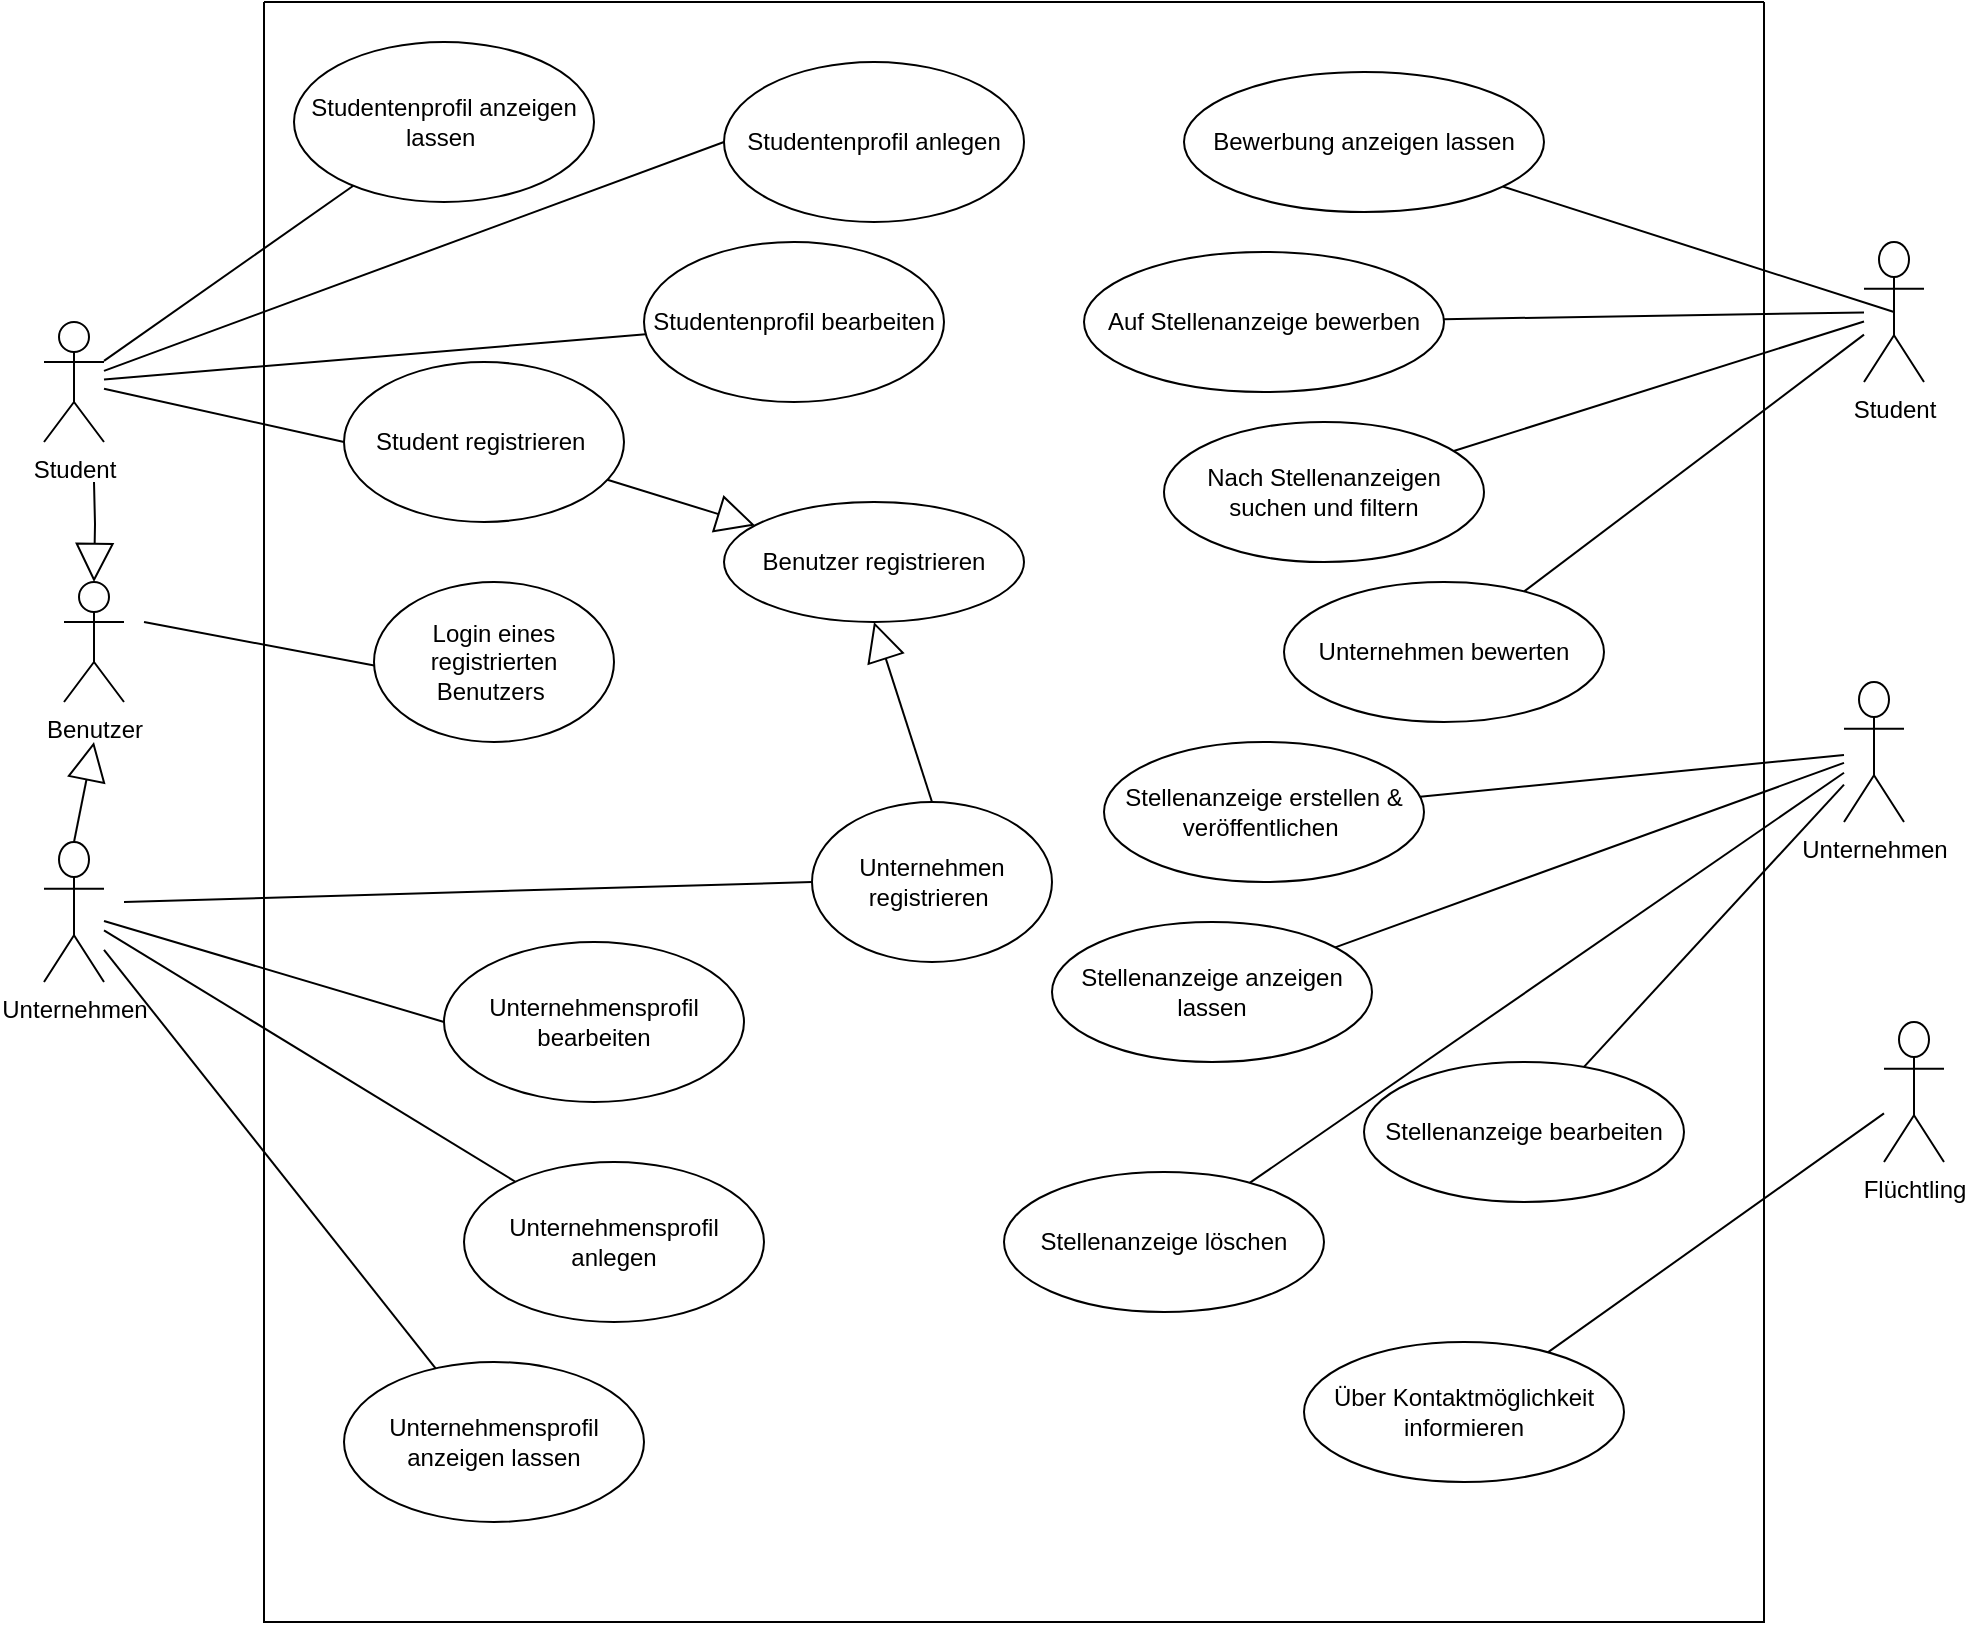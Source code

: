 <mxfile version="15.5.4" type="embed"><diagram id="XU7jHyTCbOE4DCWEQpca" name="Page-1"><mxGraphModel dx="1525" dy="2264" grid="1" gridSize="10" guides="1" tooltips="1" connect="1" arrows="1" fold="1" page="1" pageScale="1" pageWidth="827" pageHeight="1169" math="0" shadow="0"><root><mxCell id="0"/><mxCell id="1" parent="0"/><mxCell id="XecausT98CZ5SgeFrqNB-6" value="" style="edgeStyle=orthogonalEdgeStyle;rounded=0;orthogonalLoop=1;jettySize=auto;html=1;endArrow=block;endFill=0;endSize=17;entryX=0.5;entryY=0;entryDx=0;entryDy=0;entryPerimeter=0;" parent="1" target="XecausT98CZ5SgeFrqNB-4" edge="1"><mxGeometry relative="1" as="geometry"><mxPoint x="55" y="210" as="sourcePoint"/><mxPoint x="55" y="250" as="targetPoint"/></mxGeometry></mxCell><mxCell id="5" style="edgeStyle=none;rounded=0;orthogonalLoop=1;jettySize=auto;html=1;entryX=0;entryY=0.5;entryDx=0;entryDy=0;endArrow=none;endFill=0;" parent="1" source="XecausT98CZ5SgeFrqNB-3" target="2" edge="1"><mxGeometry relative="1" as="geometry"/></mxCell><mxCell id="22" style="edgeStyle=none;rounded=0;orthogonalLoop=1;jettySize=auto;html=1;endArrow=none;endFill=0;" parent="1" source="XecausT98CZ5SgeFrqNB-3" target="20" edge="1"><mxGeometry relative="1" as="geometry"/></mxCell><mxCell id="23" style="edgeStyle=none;rounded=0;orthogonalLoop=1;jettySize=auto;html=1;endArrow=none;endFill=0;" parent="1" source="XecausT98CZ5SgeFrqNB-3" target="21" edge="1"><mxGeometry relative="1" as="geometry"/></mxCell><mxCell id="XecausT98CZ5SgeFrqNB-3" value="Student" style="shape=umlActor;verticalLabelPosition=bottom;verticalAlign=top;html=1;outlineConnect=0;" parent="1" vertex="1"><mxGeometry x="30" y="130" width="30" height="60" as="geometry"/></mxCell><mxCell id="XecausT98CZ5SgeFrqNB-4" value="Benutzer" style="shape=umlActor;verticalLabelPosition=bottom;verticalAlign=top;html=1;outlineConnect=0;" parent="1" vertex="1"><mxGeometry x="40" y="260" width="30" height="60" as="geometry"/></mxCell><mxCell id="4" style="rounded=0;orthogonalLoop=1;jettySize=auto;html=1;endArrow=none;endFill=0;" parent="1" source="XecausT98CZ5SgeFrqNB-5" target="3" edge="1"><mxGeometry relative="1" as="geometry"/></mxCell><mxCell id="7" style="edgeStyle=none;rounded=0;orthogonalLoop=1;jettySize=auto;html=1;endArrow=none;endFill=0;" parent="1" source="XecausT98CZ5SgeFrqNB-5" target="6" edge="1"><mxGeometry relative="1" as="geometry"/></mxCell><mxCell id="19" style="edgeStyle=none;rounded=0;orthogonalLoop=1;jettySize=auto;html=1;entryX=0;entryY=0.5;entryDx=0;entryDy=0;endArrow=none;endFill=0;" parent="1" source="XecausT98CZ5SgeFrqNB-5" target="18" edge="1"><mxGeometry relative="1" as="geometry"/></mxCell><mxCell id="XecausT98CZ5SgeFrqNB-5" value="Unternehmen" style="shape=umlActor;verticalLabelPosition=bottom;verticalAlign=top;html=1;outlineConnect=0;" parent="1" vertex="1"><mxGeometry x="30" y="390" width="30" height="70" as="geometry"/></mxCell><mxCell id="XecausT98CZ5SgeFrqNB-7" value="" style="endArrow=block;html=1;rounded=0;exitX=0.5;exitY=0;exitDx=0;exitDy=0;exitPerimeter=0;endFill=0;endSize=17;" parent="1" source="XecausT98CZ5SgeFrqNB-5" edge="1"><mxGeometry width="50" height="50" relative="1" as="geometry"><mxPoint x="30" y="390" as="sourcePoint"/><mxPoint x="55" y="340" as="targetPoint"/></mxGeometry></mxCell><mxCell id="XecausT98CZ5SgeFrqNB-12" value="" style="endArrow=none;html=1;rounded=0;entryX=0;entryY=0.5;entryDx=0;entryDy=0;" parent="1" target="XecausT98CZ5SgeFrqNB-2" edge="1"><mxGeometry width="50" height="50" relative="1" as="geometry"><mxPoint x="70" y="420" as="sourcePoint"/><mxPoint x="200" y="360" as="targetPoint"/></mxGeometry></mxCell><mxCell id="XecausT98CZ5SgeFrqNB-13" value="" style="endArrow=none;html=1;rounded=0;entryX=0;entryY=0.5;entryDx=0;entryDy=0;" parent="1" source="XecausT98CZ5SgeFrqNB-3" target="XecausT98CZ5SgeFrqNB-14" edge="1"><mxGeometry width="50" height="50" relative="1" as="geometry"><mxPoint x="130" y="210" as="sourcePoint"/><mxPoint x="180" y="160" as="targetPoint"/></mxGeometry></mxCell><mxCell id="XecausT98CZ5SgeFrqNB-23" value="" style="endArrow=none;html=1;rounded=0;endSize=17;entryX=0.001;entryY=0.522;entryDx=0;entryDy=0;entryPerimeter=0;" parent="1" target="XecausT98CZ5SgeFrqNB-22" edge="1"><mxGeometry width="50" height="50" relative="1" as="geometry"><mxPoint x="80" y="280" as="sourcePoint"/><mxPoint x="160" y="310" as="targetPoint"/></mxGeometry></mxCell><mxCell id="XecausT98CZ5SgeFrqNB-24" value="" style="swimlane;startSize=0;" parent="1" vertex="1"><mxGeometry x="140" y="-30" width="750" height="810" as="geometry"/></mxCell><mxCell id="XecausT98CZ5SgeFrqNB-2" value="Unternehmen registrieren&amp;nbsp;" style="ellipse;whiteSpace=wrap;html=1;" parent="XecausT98CZ5SgeFrqNB-24" vertex="1"><mxGeometry x="274" y="400" width="120" height="80" as="geometry"/></mxCell><mxCell id="XecausT98CZ5SgeFrqNB-14" value="Student registrieren&amp;nbsp;" style="ellipse;whiteSpace=wrap;html=1;" parent="XecausT98CZ5SgeFrqNB-24" vertex="1"><mxGeometry x="40" y="180" width="140" height="80" as="geometry"/></mxCell><mxCell id="XecausT98CZ5SgeFrqNB-1" value="Benutzer registrieren" style="ellipse;whiteSpace=wrap;html=1;" parent="XecausT98CZ5SgeFrqNB-24" vertex="1"><mxGeometry x="230" y="250" width="150" height="60" as="geometry"/></mxCell><mxCell id="XecausT98CZ5SgeFrqNB-8" value="" style="endArrow=block;html=1;rounded=0;endFill=0;endSize=17;" parent="XecausT98CZ5SgeFrqNB-24" source="XecausT98CZ5SgeFrqNB-14" target="XecausT98CZ5SgeFrqNB-1" edge="1"><mxGeometry width="50" height="50" relative="1" as="geometry"><mxPoint x="290" y="150" as="sourcePoint"/><mxPoint x="230" y="190" as="targetPoint"/></mxGeometry></mxCell><mxCell id="XecausT98CZ5SgeFrqNB-15" value="" style="endArrow=block;html=1;rounded=0;exitX=0.5;exitY=0;exitDx=0;exitDy=0;entryX=0.5;entryY=1;entryDx=0;entryDy=0;endFill=0;endSize=17;" parent="XecausT98CZ5SgeFrqNB-24" source="XecausT98CZ5SgeFrqNB-2" target="XecausT98CZ5SgeFrqNB-1" edge="1"><mxGeometry width="50" height="50" relative="1" as="geometry"><mxPoint x="310" y="330" as="sourcePoint"/><mxPoint x="360" y="280" as="targetPoint"/></mxGeometry></mxCell><mxCell id="XecausT98CZ5SgeFrqNB-22" value="Login eines registrierten Benutzers&amp;nbsp;" style="ellipse;whiteSpace=wrap;html=1;" parent="XecausT98CZ5SgeFrqNB-24" vertex="1"><mxGeometry x="55" y="290" width="120" height="80" as="geometry"/></mxCell><mxCell id="2" value="Studentenprofil anlegen" style="ellipse;whiteSpace=wrap;html=1;" parent="XecausT98CZ5SgeFrqNB-24" vertex="1"><mxGeometry x="230" y="30" width="150" height="80" as="geometry"/></mxCell><mxCell id="3" value="Unternehmensprofil anlegen" style="ellipse;whiteSpace=wrap;html=1;" parent="XecausT98CZ5SgeFrqNB-24" vertex="1"><mxGeometry x="100" y="580" width="150" height="80" as="geometry"/></mxCell><mxCell id="6" value="Unternehmensprofil anzeigen lassen" style="ellipse;whiteSpace=wrap;html=1;" parent="XecausT98CZ5SgeFrqNB-24" vertex="1"><mxGeometry x="40" y="680" width="150" height="80" as="geometry"/></mxCell><mxCell id="18" value="Unternehmensprofil bearbeiten" style="ellipse;whiteSpace=wrap;html=1;" parent="XecausT98CZ5SgeFrqNB-24" vertex="1"><mxGeometry x="90" y="470" width="150" height="80" as="geometry"/></mxCell><mxCell id="20" value="Studentenprofil bearbeiten" style="ellipse;whiteSpace=wrap;html=1;" parent="XecausT98CZ5SgeFrqNB-24" vertex="1"><mxGeometry x="190" y="120" width="150" height="80" as="geometry"/></mxCell><mxCell id="21" value="Studentenprofil anzeigen lassen&amp;nbsp;" style="ellipse;whiteSpace=wrap;html=1;" parent="XecausT98CZ5SgeFrqNB-24" vertex="1"><mxGeometry x="15" y="20" width="150" height="80" as="geometry"/></mxCell><mxCell id="25" value="Stellenanzeige erstellen &amp;amp; veröffentlichen&amp;nbsp;" style="ellipse;whiteSpace=wrap;html=1;" parent="XecausT98CZ5SgeFrqNB-24" vertex="1"><mxGeometry x="420" y="370" width="160" height="70" as="geometry"/></mxCell><mxCell id="27" value="Nach Stellenanzeigen suchen und filtern" style="ellipse;whiteSpace=wrap;html=1;" parent="XecausT98CZ5SgeFrqNB-24" vertex="1"><mxGeometry x="450" y="210" width="160" height="70" as="geometry"/></mxCell><mxCell id="28" value="Auf Stellenanzeige bewerben" style="ellipse;whiteSpace=wrap;html=1;" parent="XecausT98CZ5SgeFrqNB-24" vertex="1"><mxGeometry x="410" y="125" width="180" height="70" as="geometry"/></mxCell><mxCell id="35" value="Über Kontaktmöglichkeit informieren" style="ellipse;whiteSpace=wrap;html=1;" parent="XecausT98CZ5SgeFrqNB-24" vertex="1"><mxGeometry x="520" y="670" width="160" height="70" as="geometry"/></mxCell><mxCell id="39" value="Stellenanzeige anzeigen lassen" style="ellipse;whiteSpace=wrap;html=1;" parent="XecausT98CZ5SgeFrqNB-24" vertex="1"><mxGeometry x="394" y="460" width="160" height="70" as="geometry"/></mxCell><mxCell id="40" value="Stellenanzeige bearbeiten" style="ellipse;whiteSpace=wrap;html=1;" parent="XecausT98CZ5SgeFrqNB-24" vertex="1"><mxGeometry x="550" y="530" width="160" height="70" as="geometry"/></mxCell><mxCell id="41" value="Stellenanzeige löschen" style="ellipse;whiteSpace=wrap;html=1;" parent="XecausT98CZ5SgeFrqNB-24" vertex="1"><mxGeometry x="370" y="585" width="160" height="70" as="geometry"/></mxCell><mxCell id="45" value="Bewerbung anzeigen lassen" style="ellipse;whiteSpace=wrap;html=1;" vertex="1" parent="XecausT98CZ5SgeFrqNB-24"><mxGeometry x="460" y="35" width="180" height="70" as="geometry"/></mxCell><mxCell id="47" value="Unternehmen bewerten" style="ellipse;whiteSpace=wrap;html=1;" vertex="1" parent="XecausT98CZ5SgeFrqNB-24"><mxGeometry x="510" y="290" width="160" height="70" as="geometry"/></mxCell><mxCell id="26" style="edgeStyle=none;rounded=0;orthogonalLoop=1;jettySize=auto;html=1;endArrow=none;endFill=0;" parent="1" source="24" target="25" edge="1"><mxGeometry relative="1" as="geometry"/></mxCell><mxCell id="42" style="edgeStyle=none;rounded=0;orthogonalLoop=1;jettySize=auto;html=1;endArrow=none;endFill=0;" parent="1" source="24" target="39" edge="1"><mxGeometry relative="1" as="geometry"/></mxCell><mxCell id="43" style="edgeStyle=none;rounded=0;orthogonalLoop=1;jettySize=auto;html=1;endArrow=none;endFill=0;" parent="1" source="24" target="40" edge="1"><mxGeometry relative="1" as="geometry"/></mxCell><mxCell id="44" style="edgeStyle=none;rounded=0;orthogonalLoop=1;jettySize=auto;html=1;endArrow=none;endFill=0;" parent="1" source="24" target="41" edge="1"><mxGeometry relative="1" as="geometry"/></mxCell><mxCell id="24" value="Unternehmen" style="shape=umlActor;verticalLabelPosition=bottom;verticalAlign=top;html=1;outlineConnect=0;" parent="1" vertex="1"><mxGeometry x="930" y="310" width="30" height="70" as="geometry"/></mxCell><mxCell id="30" style="edgeStyle=none;rounded=0;orthogonalLoop=1;jettySize=auto;html=1;endArrow=none;endFill=0;" parent="1" source="29" target="28" edge="1"><mxGeometry relative="1" as="geometry"/></mxCell><mxCell id="31" style="edgeStyle=none;rounded=0;orthogonalLoop=1;jettySize=auto;html=1;endArrow=none;endFill=0;" parent="1" source="29" target="27" edge="1"><mxGeometry relative="1" as="geometry"/></mxCell><mxCell id="48" style="edgeStyle=none;rounded=0;orthogonalLoop=1;jettySize=auto;html=1;endArrow=none;endFill=0;" edge="1" parent="1" source="29" target="47"><mxGeometry relative="1" as="geometry"/></mxCell><mxCell id="29" value="Student" style="shape=umlActor;verticalLabelPosition=bottom;verticalAlign=top;html=1;outlineConnect=0;" parent="1" vertex="1"><mxGeometry x="940" y="90" width="30" height="70" as="geometry"/></mxCell><mxCell id="36" style="edgeStyle=none;rounded=0;orthogonalLoop=1;jettySize=auto;html=1;endArrow=none;endFill=0;" parent="1" source="32" target="35" edge="1"><mxGeometry relative="1" as="geometry"/></mxCell><mxCell id="32" value="Flüchtling" style="shape=umlActor;verticalLabelPosition=bottom;verticalAlign=top;html=1;outlineConnect=0;" parent="1" vertex="1"><mxGeometry x="950" y="480" width="30" height="70" as="geometry"/></mxCell><mxCell id="46" style="rounded=0;orthogonalLoop=1;jettySize=auto;html=1;entryX=0.5;entryY=0.5;entryDx=0;entryDy=0;entryPerimeter=0;endArrow=none;endFill=0;" edge="1" parent="1" source="45" target="29"><mxGeometry relative="1" as="geometry"/></mxCell></root></mxGraphModel></diagram></mxfile>